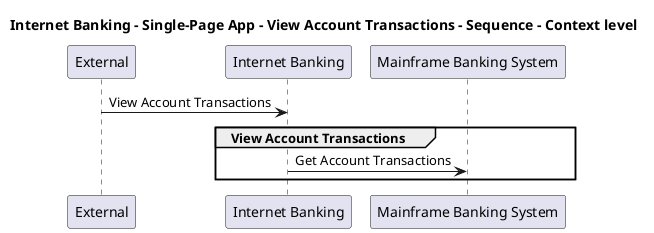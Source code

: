 @startuml

title Internet Banking - Single-Page App - View Account Transactions - Sequence - Context level

participant "External" as C4InterFlow.SoftwareSystems.ExternalSystem
participant "Internet Banking" as BigBankPlc.SoftwareSystems.InternetBanking
participant "Mainframe Banking System" as BigBankPlc.SoftwareSystems.MainframeBankingSystem

C4InterFlow.SoftwareSystems.ExternalSystem -> BigBankPlc.SoftwareSystems.InternetBanking : View Account Transactions
group View Account Transactions
BigBankPlc.SoftwareSystems.InternetBanking -> BigBankPlc.SoftwareSystems.MainframeBankingSystem : Get Account Transactions
end


@enduml
